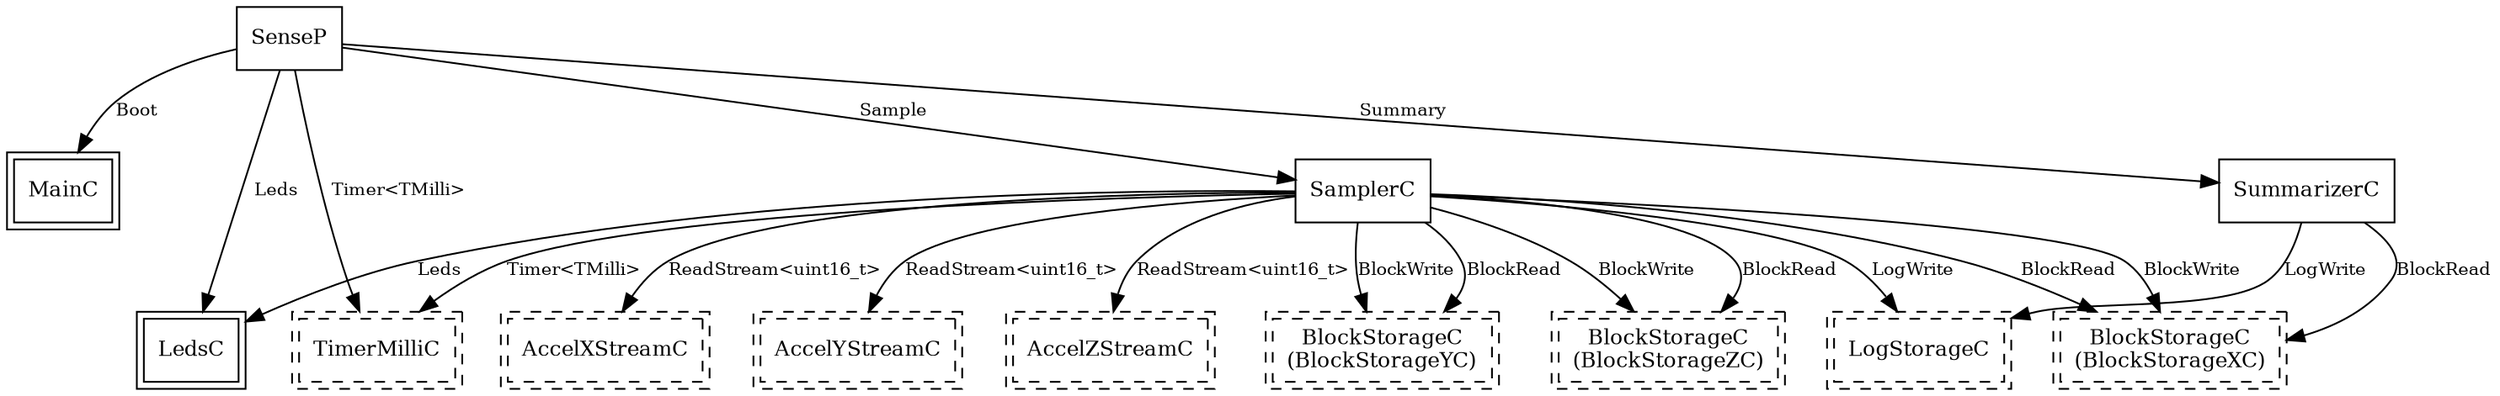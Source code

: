 digraph "SenseC" {
  "SenseP" [fontsize=12, shape=box, URL="../chtml/SenseP.html"];
  "MainC" [fontsize=12, shape=box,peripheries=2, URL="../chtml/tos.lib.printf.MainC.html"];
  "SenseP" [fontsize=12, shape=box, URL="../chtml/SenseP.html"];
  "LedsC" [fontsize=12, shape=box,peripheries=2, URL="../chtml/tos.system.LedsC.html"];
  "SenseP" [fontsize=12, shape=box, URL="../chtml/SenseP.html"];
  "SenseC.TimerMilliC" [fontsize=12, shape=box,peripheries=2, style=dashed, label="TimerMilliC", URL="../chtml/tos.system.TimerMilliC.html"];
  "SenseP" [fontsize=12, shape=box, URL="../chtml/SenseP.html"];
  "SummarizerC" [fontsize=12, shape=box, URL="../chtml/SummarizerC.html"];
  "SenseP" [fontsize=12, shape=box, URL="../chtml/SenseP.html"];
  "SamplerC" [fontsize=12, shape=box, URL="../chtml/SamplerC.html"];
  "SamplerC" [fontsize=12, shape=box, URL="../chtml/SamplerC.html"];
  "SenseC.AccelXStreamC" [fontsize=12, shape=box,peripheries=2, style=dashed, label="AccelXStreamC", URL="../chtml/AccelXStreamC.html"];
  "SamplerC" [fontsize=12, shape=box, URL="../chtml/SamplerC.html"];
  "SenseC.AccelYStreamC" [fontsize=12, shape=box,peripheries=2, style=dashed, label="AccelYStreamC", URL="../chtml/AccelYStreamC.html"];
  "SamplerC" [fontsize=12, shape=box, URL="../chtml/SamplerC.html"];
  "SenseC.AccelZStreamC" [fontsize=12, shape=box,peripheries=2, style=dashed, label="AccelZStreamC", URL="../chtml/AccelZStreamC.html"];
  "SamplerC" [fontsize=12, shape=box, URL="../chtml/SamplerC.html"];
  "SenseC.BlockStorageXC" [fontsize=12, shape=box,peripheries=2, style=dashed, label="BlockStorageC\n(BlockStorageXC)", URL="../chtml/tos.chips.stm25p.BlockStorageC.html"];
  "SamplerC" [fontsize=12, shape=box, URL="../chtml/SamplerC.html"];
  "SenseC.BlockStorageYC" [fontsize=12, shape=box,peripheries=2, style=dashed, label="BlockStorageC\n(BlockStorageYC)", URL="../chtml/tos.chips.stm25p.BlockStorageC.html"];
  "SamplerC" [fontsize=12, shape=box, URL="../chtml/SamplerC.html"];
  "SenseC.BlockStorageZC" [fontsize=12, shape=box,peripheries=2, style=dashed, label="BlockStorageC\n(BlockStorageZC)", URL="../chtml/tos.chips.stm25p.BlockStorageC.html"];
  "SamplerC" [fontsize=12, shape=box, URL="../chtml/SamplerC.html"];
  "SenseC.BlockStorageXC" [fontsize=12, shape=box,peripheries=2, style=dashed, label="BlockStorageC\n(BlockStorageXC)", URL="../chtml/tos.chips.stm25p.BlockStorageC.html"];
  "SamplerC" [fontsize=12, shape=box, URL="../chtml/SamplerC.html"];
  "SenseC.BlockStorageYC" [fontsize=12, shape=box,peripheries=2, style=dashed, label="BlockStorageC\n(BlockStorageYC)", URL="../chtml/tos.chips.stm25p.BlockStorageC.html"];
  "SamplerC" [fontsize=12, shape=box, URL="../chtml/SamplerC.html"];
  "SenseC.BlockStorageZC" [fontsize=12, shape=box,peripheries=2, style=dashed, label="BlockStorageC\n(BlockStorageZC)", URL="../chtml/tos.chips.stm25p.BlockStorageC.html"];
  "SamplerC" [fontsize=12, shape=box, URL="../chtml/SamplerC.html"];
  "SenseC.LogStorageC" [fontsize=12, shape=box,peripheries=2, style=dashed, label="LogStorageC", URL="../chtml/tos.chips.stm25p.LogStorageC.html"];
  "SamplerC" [fontsize=12, shape=box, URL="../chtml/SamplerC.html"];
  "SamplerC" [fontsize=12, shape=box, URL="../chtml/SamplerC.html"];
  "SummarizerC" [fontsize=12, shape=box, URL="../chtml/SummarizerC.html"];
  "SummarizerC" [fontsize=12, shape=box, URL="../chtml/SummarizerC.html"];
  "SenseP" -> "MainC" [label="Boot", URL="../ihtml/tos.interfaces.Boot.html", fontsize=10];
  "SenseP" -> "LedsC" [label="Leds", URL="../ihtml/tos.interfaces.Leds.html", fontsize=10];
  "SenseP" -> "SenseC.TimerMilliC" [label="Timer<TMilli>", URL="../ihtml/tos.lib.timer.Timer.html", fontsize=10];
  "SenseP" -> "SummarizerC" [label="Summary", URL="../ihtml/Summary.html", fontsize=10];
  "SenseP" -> "SamplerC" [label="Sample", URL="../ihtml/Sample.html", fontsize=10];
  "SamplerC" -> "SenseC.AccelXStreamC" [label="ReadStream<uint16_t>", URL="../ihtml/tos.interfaces.ReadStream.html", fontsize=10];
  "SamplerC" -> "SenseC.AccelYStreamC" [label="ReadStream<uint16_t>", URL="../ihtml/tos.interfaces.ReadStream.html", fontsize=10];
  "SamplerC" -> "SenseC.AccelZStreamC" [label="ReadStream<uint16_t>", URL="../ihtml/tos.interfaces.ReadStream.html", fontsize=10];
  "SamplerC" -> "SenseC.BlockStorageXC" [label="BlockRead", URL="../ihtml/tos.interfaces.BlockRead.html", fontsize=10];
  "SamplerC" -> "SenseC.BlockStorageYC" [label="BlockRead", URL="../ihtml/tos.interfaces.BlockRead.html", fontsize=10];
  "SamplerC" -> "SenseC.BlockStorageZC" [label="BlockRead", URL="../ihtml/tos.interfaces.BlockRead.html", fontsize=10];
  "SamplerC" -> "SenseC.BlockStorageXC" [label="BlockWrite", URL="../ihtml/tos.interfaces.BlockWrite.html", fontsize=10];
  "SamplerC" -> "SenseC.BlockStorageYC" [label="BlockWrite", URL="../ihtml/tos.interfaces.BlockWrite.html", fontsize=10];
  "SamplerC" -> "SenseC.BlockStorageZC" [label="BlockWrite", URL="../ihtml/tos.interfaces.BlockWrite.html", fontsize=10];
  "SamplerC" -> "SenseC.LogStorageC" [label="LogWrite", URL="../ihtml/tos.interfaces.LogWrite.html", fontsize=10];
  "SamplerC" -> "LedsC" [label="Leds", URL="../ihtml/tos.interfaces.Leds.html", fontsize=10];
  "SamplerC" -> "SenseC.TimerMilliC" [label="Timer<TMilli>", URL="../ihtml/tos.lib.timer.Timer.html", fontsize=10];
  "SummarizerC" -> "SenseC.BlockStorageXC" [label="BlockRead", URL="../ihtml/tos.interfaces.BlockRead.html", fontsize=10];
  "SummarizerC" -> "SenseC.LogStorageC" [label="LogWrite", URL="../ihtml/tos.interfaces.LogWrite.html", fontsize=10];
}
